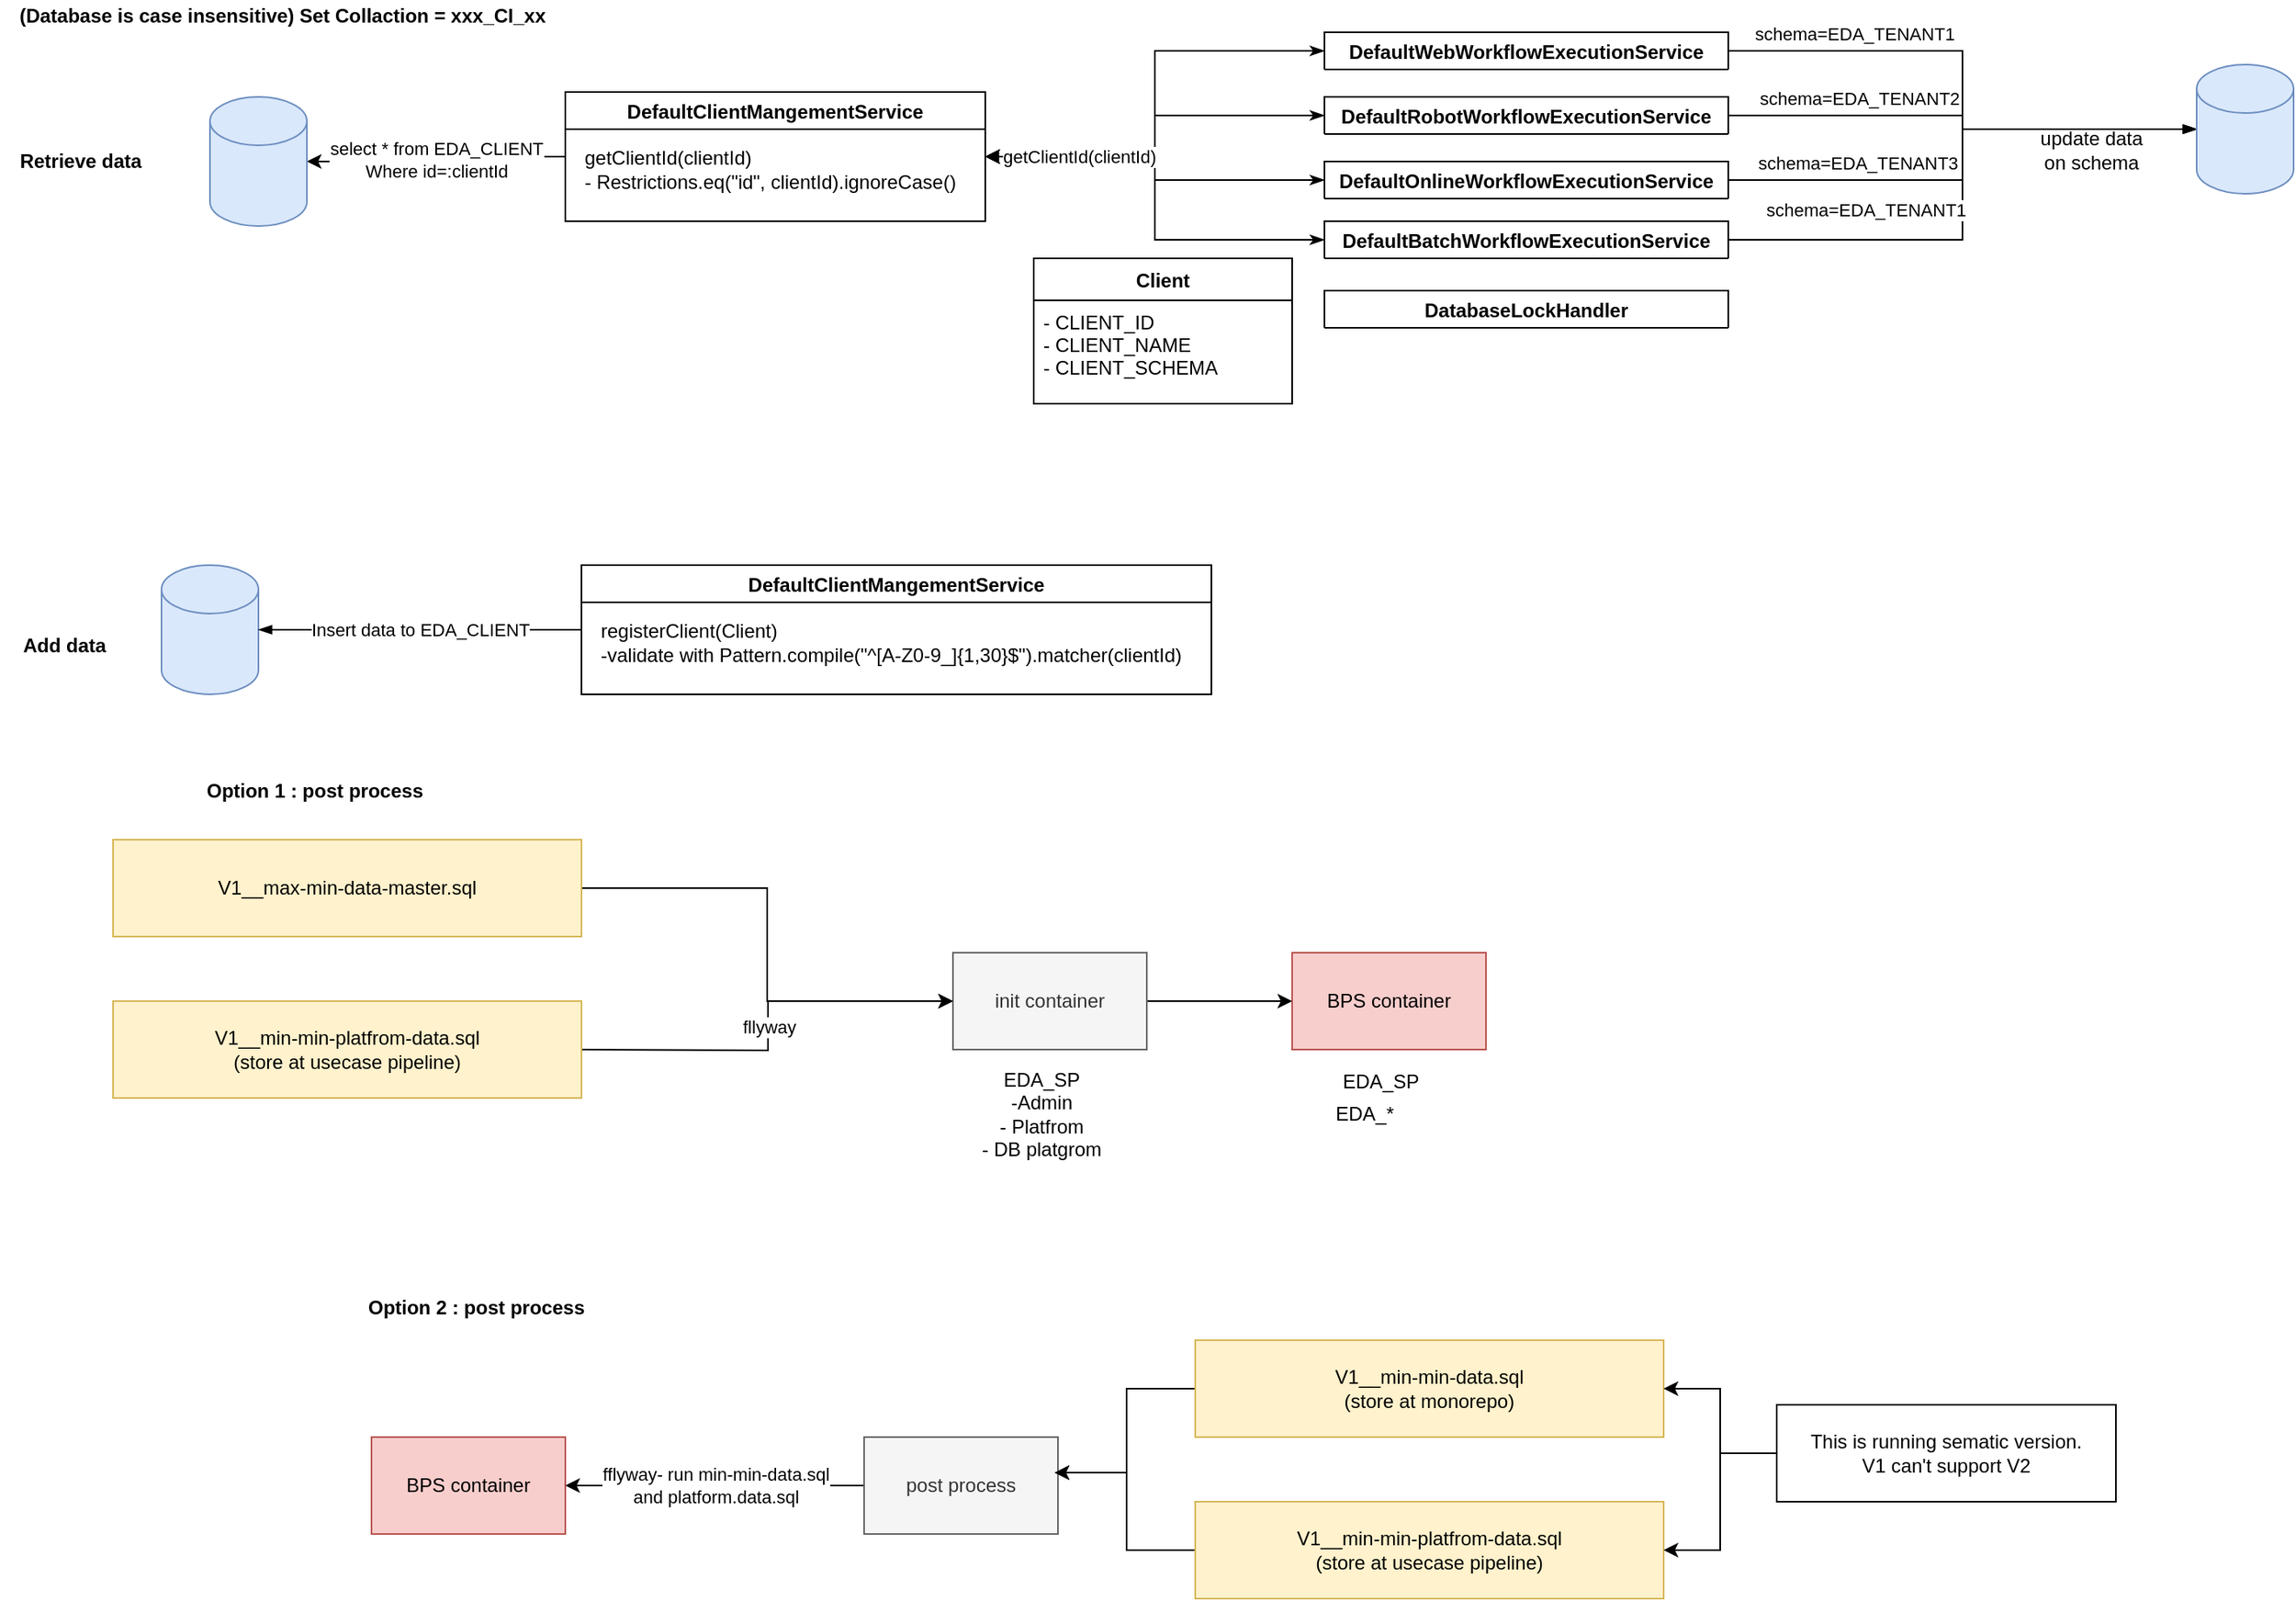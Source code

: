 <mxfile version="13.7.5" type="github">
  <diagram id="ANJNO4AaF4cMp9zb5v2P" name="Page-1">
    <mxGraphModel dx="1345" dy="802" grid="1" gridSize="10" guides="1" tooltips="1" connect="1" arrows="1" fold="1" page="1" pageScale="1" pageWidth="850" pageHeight="1100" math="0" shadow="0">
      <root>
        <mxCell id="0" />
        <mxCell id="1" parent="0" />
        <mxCell id="Gl9-vPryliiuIaGSd-P7-17" value="select * from EDA_CLIENT&lt;br&gt;Where id=:clientId" style="edgeStyle=orthogonalEdgeStyle;rounded=0;orthogonalLoop=1;jettySize=auto;html=1;entryX=1;entryY=0.5;entryDx=0;entryDy=0;entryPerimeter=0;" parent="1" source="Gl9-vPryliiuIaGSd-P7-3" target="Gl9-vPryliiuIaGSd-P7-16" edge="1">
          <mxGeometry relative="1" as="geometry" />
        </mxCell>
        <mxCell id="Gl9-vPryliiuIaGSd-P7-3" value="DefaultClientMangementService" style="swimlane;align=center;" parent="1" vertex="1">
          <mxGeometry x="390" y="77" width="260" height="80" as="geometry" />
        </mxCell>
        <mxCell id="Gl9-vPryliiuIaGSd-P7-4" value="getClientId(clientId)&lt;br&gt;- Restrictions.eq(&quot;id&quot;, clientId).ignoreCase()" style="text;html=1;align=left;verticalAlign=middle;resizable=0;points=[];autosize=1;" parent="Gl9-vPryliiuIaGSd-P7-3" vertex="1">
          <mxGeometry x="10" y="33" width="250" height="30" as="geometry" />
        </mxCell>
        <mxCell id="Gl9-vPryliiuIaGSd-P7-18" style="edgeStyle=orthogonalEdgeStyle;rounded=0;orthogonalLoop=1;jettySize=auto;html=1;entryX=1;entryY=0.5;entryDx=0;entryDy=0;endArrow=blockThin;endFill=1;startArrow=classicThin;startFill=1;" parent="1" source="Gl9-vPryliiuIaGSd-P7-6" target="Gl9-vPryliiuIaGSd-P7-3" edge="1">
          <mxGeometry relative="1" as="geometry" />
        </mxCell>
        <mxCell id="Gl9-vPryliiuIaGSd-P7-23" value="schema=EDA_TENANT1" style="edgeStyle=orthogonalEdgeStyle;rounded=0;orthogonalLoop=1;jettySize=auto;html=1;startArrow=none;startFill=0;endArrow=blockThin;endFill=1;" parent="1" source="Gl9-vPryliiuIaGSd-P7-6" target="Gl9-vPryliiuIaGSd-P7-22" edge="1">
          <mxGeometry x="-0.541" y="12" relative="1" as="geometry">
            <mxPoint y="1" as="offset" />
          </mxGeometry>
        </mxCell>
        <mxCell id="Gl9-vPryliiuIaGSd-P7-6" value="DefaultWebWorkflowExecutionService" style="swimlane;" parent="1" vertex="1" collapsed="1">
          <mxGeometry x="860" y="40" width="250" height="23" as="geometry">
            <mxRectangle x="770" y="40" width="300" height="80" as="alternateBounds" />
          </mxGeometry>
        </mxCell>
        <mxCell id="Gl9-vPryliiuIaGSd-P7-19" style="edgeStyle=orthogonalEdgeStyle;rounded=0;orthogonalLoop=1;jettySize=auto;html=1;entryX=1;entryY=0.5;entryDx=0;entryDy=0;startArrow=classicThin;startFill=1;" parent="1" source="Gl9-vPryliiuIaGSd-P7-7" target="Gl9-vPryliiuIaGSd-P7-3" edge="1">
          <mxGeometry relative="1" as="geometry" />
        </mxCell>
        <mxCell id="Gl9-vPryliiuIaGSd-P7-24" value="schema=EDA_TENANT2" style="edgeStyle=orthogonalEdgeStyle;rounded=0;orthogonalLoop=1;jettySize=auto;html=1;entryX=0;entryY=0.5;entryDx=0;entryDy=0;entryPerimeter=0;startArrow=none;startFill=0;endArrow=blockThin;endFill=1;" parent="1" source="Gl9-vPryliiuIaGSd-P7-7" target="Gl9-vPryliiuIaGSd-P7-22" edge="1">
          <mxGeometry x="-0.458" y="12" relative="1" as="geometry">
            <mxPoint y="1" as="offset" />
          </mxGeometry>
        </mxCell>
        <mxCell id="Gl9-vPryliiuIaGSd-P7-7" value="DefaultRobotWorkflowExecutionService" style="swimlane;" parent="1" vertex="1" collapsed="1">
          <mxGeometry x="860" y="80" width="250" height="23" as="geometry">
            <mxRectangle x="770" y="150" width="300" height="80" as="alternateBounds" />
          </mxGeometry>
        </mxCell>
        <mxCell id="Gl9-vPryliiuIaGSd-P7-20" style="edgeStyle=orthogonalEdgeStyle;rounded=0;orthogonalLoop=1;jettySize=auto;html=1;entryX=1;entryY=0.5;entryDx=0;entryDy=0;startArrow=classicThin;startFill=1;" parent="1" source="Gl9-vPryliiuIaGSd-P7-8" target="Gl9-vPryliiuIaGSd-P7-3" edge="1">
          <mxGeometry relative="1" as="geometry" />
        </mxCell>
        <mxCell id="Gl9-vPryliiuIaGSd-P7-25" value="schema=EDA_TENANT3" style="edgeStyle=orthogonalEdgeStyle;rounded=0;orthogonalLoop=1;jettySize=auto;html=1;entryX=0;entryY=0.5;entryDx=0;entryDy=0;entryPerimeter=0;startArrow=none;startFill=0;endArrow=blockThin;endFill=1;" parent="1" source="Gl9-vPryliiuIaGSd-P7-8" target="Gl9-vPryliiuIaGSd-P7-22" edge="1">
          <mxGeometry x="-0.026" y="65" relative="1" as="geometry">
            <mxPoint y="1" as="offset" />
          </mxGeometry>
        </mxCell>
        <mxCell id="Gl9-vPryliiuIaGSd-P7-8" value="DefaultOnlineWorkflowExecutionService" style="swimlane;" parent="1" vertex="1" collapsed="1">
          <mxGeometry x="860" y="120" width="250" height="23" as="geometry">
            <mxRectangle x="770" y="240" width="300" height="80" as="alternateBounds" />
          </mxGeometry>
        </mxCell>
        <mxCell id="Gl9-vPryliiuIaGSd-P7-21" value="getClientId(clientId)" style="edgeStyle=orthogonalEdgeStyle;rounded=0;orthogonalLoop=1;jettySize=auto;html=1;entryX=1;entryY=0.5;entryDx=0;entryDy=0;startArrow=classicThin;startFill=1;" parent="1" source="Gl9-vPryliiuIaGSd-P7-9" target="Gl9-vPryliiuIaGSd-P7-3" edge="1">
          <mxGeometry x="0.558" relative="1" as="geometry">
            <mxPoint as="offset" />
          </mxGeometry>
        </mxCell>
        <mxCell id="Gl9-vPryliiuIaGSd-P7-26" value="schema=EDA_TENANT1" style="edgeStyle=orthogonalEdgeStyle;rounded=0;orthogonalLoop=1;jettySize=auto;html=1;entryX=0;entryY=0.5;entryDx=0;entryDy=0;entryPerimeter=0;startArrow=none;startFill=0;endArrow=blockThin;endFill=1;" parent="1" source="Gl9-vPryliiuIaGSd-P7-9" target="Gl9-vPryliiuIaGSd-P7-22" edge="1">
          <mxGeometry x="-0.088" y="60" relative="1" as="geometry">
            <mxPoint as="offset" />
          </mxGeometry>
        </mxCell>
        <mxCell id="Gl9-vPryliiuIaGSd-P7-9" value="DefaultBatchWorkflowExecutionService" style="swimlane;" parent="1" vertex="1" collapsed="1">
          <mxGeometry x="860" y="157" width="250" height="23" as="geometry">
            <mxRectangle x="770" y="360" width="300" height="80" as="alternateBounds" />
          </mxGeometry>
        </mxCell>
        <mxCell id="Gl9-vPryliiuIaGSd-P7-16" value="" style="shape=cylinder3;whiteSpace=wrap;html=1;boundedLbl=1;backgroundOutline=1;size=15;align=left;fillColor=#dae8fc;strokeColor=#6c8ebf;" parent="1" vertex="1">
          <mxGeometry x="170" y="80" width="60" height="80" as="geometry" />
        </mxCell>
        <mxCell id="Gl9-vPryliiuIaGSd-P7-22" value="" style="shape=cylinder3;whiteSpace=wrap;html=1;boundedLbl=1;backgroundOutline=1;size=15;align=left;fillColor=#dae8fc;strokeColor=#6c8ebf;" parent="1" vertex="1">
          <mxGeometry x="1400" y="60" width="60" height="80" as="geometry" />
        </mxCell>
        <mxCell id="Gl9-vPryliiuIaGSd-P7-30" value="update data &lt;br&gt;on schema" style="text;html=1;strokeColor=none;fillColor=none;align=center;verticalAlign=middle;whiteSpace=wrap;rounded=0;" parent="1" vertex="1">
          <mxGeometry x="1290" y="103" width="90" height="20" as="geometry" />
        </mxCell>
        <mxCell id="Gl9-vPryliiuIaGSd-P7-32" value="(Database is case insensitive) Set Collaction = xxx_CI_xx" style="text;html=1;strokeColor=none;fillColor=none;align=center;verticalAlign=middle;whiteSpace=wrap;rounded=0;fontStyle=1" parent="1" vertex="1">
          <mxGeometry x="40" y="20" width="350" height="20" as="geometry" />
        </mxCell>
        <mxCell id="Gl9-vPryliiuIaGSd-P7-34" value="Retrieve data" style="text;html=1;strokeColor=none;fillColor=none;align=center;verticalAlign=middle;whiteSpace=wrap;rounded=0;fontStyle=1" parent="1" vertex="1">
          <mxGeometry x="50" y="110" width="80" height="20" as="geometry" />
        </mxCell>
        <mxCell id="Gl9-vPryliiuIaGSd-P7-36" value="" style="shape=cylinder3;whiteSpace=wrap;html=1;boundedLbl=1;backgroundOutline=1;size=15;align=left;fillColor=#dae8fc;strokeColor=#6c8ebf;" parent="1" vertex="1">
          <mxGeometry x="140" y="370" width="60" height="80" as="geometry" />
        </mxCell>
        <mxCell id="Gl9-vPryliiuIaGSd-P7-39" value="Insert data to EDA_CLIENT" style="edgeStyle=orthogonalEdgeStyle;rounded=0;orthogonalLoop=1;jettySize=auto;html=1;entryX=1;entryY=0.5;entryDx=0;entryDy=0;entryPerimeter=0;startArrow=none;startFill=0;endArrow=blockThin;endFill=1;" parent="1" source="Gl9-vPryliiuIaGSd-P7-37" target="Gl9-vPryliiuIaGSd-P7-36" edge="1">
          <mxGeometry relative="1" as="geometry" />
        </mxCell>
        <mxCell id="Gl9-vPryliiuIaGSd-P7-37" value="DefaultClientMangementService" style="swimlane;align=center;" parent="1" vertex="1">
          <mxGeometry x="400" y="370" width="390" height="80" as="geometry" />
        </mxCell>
        <mxCell id="Gl9-vPryliiuIaGSd-P7-38" value="registerClient(Client)&lt;br&gt;-validate with Pattern.compile(&quot;^[A-Z0-9_]{1,30}$&quot;).matcher(clientId)" style="text;html=1;align=left;verticalAlign=middle;resizable=0;points=[];autosize=1;" parent="Gl9-vPryliiuIaGSd-P7-37" vertex="1">
          <mxGeometry x="10" y="33" width="380" height="30" as="geometry" />
        </mxCell>
        <mxCell id="Gl9-vPryliiuIaGSd-P7-40" value="Add data" style="text;html=1;strokeColor=none;fillColor=none;align=center;verticalAlign=middle;whiteSpace=wrap;rounded=0;fontStyle=1" parent="1" vertex="1">
          <mxGeometry x="40" y="410" width="80" height="20" as="geometry" />
        </mxCell>
        <mxCell id="Gl9-vPryliiuIaGSd-P7-44" value="DatabaseLockHandler" style="swimlane;align=center;startSize=23;" parent="1" vertex="1" collapsed="1">
          <mxGeometry x="860" y="200" width="250" height="23" as="geometry">
            <mxRectangle x="860" y="200" width="260" height="60" as="alternateBounds" />
          </mxGeometry>
        </mxCell>
        <mxCell id="Gl9-vPryliiuIaGSd-P7-12" value="Client" style="swimlane;fontStyle=1;align=center;verticalAlign=top;childLayout=stackLayout;horizontal=1;startSize=26;horizontalStack=0;resizeParent=1;resizeParentMax=0;resizeLast=0;collapsible=1;marginBottom=0;" parent="1" vertex="1">
          <mxGeometry x="680" y="180" width="160" height="90" as="geometry">
            <mxRectangle x="680" y="180" width="70" height="26" as="alternateBounds" />
          </mxGeometry>
        </mxCell>
        <mxCell id="Gl9-vPryliiuIaGSd-P7-13" value="- CLIENT_ID&#xa;- CLIENT_NAME&#xa;- CLIENT_SCHEMA " style="text;strokeColor=none;fillColor=none;align=left;verticalAlign=top;spacingLeft=4;spacingRight=4;overflow=hidden;rotatable=0;points=[[0,0.5],[1,0.5]];portConstraint=eastwest;" parent="Gl9-vPryliiuIaGSd-P7-12" vertex="1">
          <mxGeometry y="26" width="160" height="64" as="geometry" />
        </mxCell>
        <mxCell id="DhbyaUFXzL6QqJ-XPt96-1" value="BPS container" style="rounded=0;whiteSpace=wrap;html=1;fillColor=#f8cecc;strokeColor=#b85450;" vertex="1" parent="1">
          <mxGeometry x="840" y="610" width="120" height="60" as="geometry" />
        </mxCell>
        <mxCell id="DhbyaUFXzL6QqJ-XPt96-9" style="edgeStyle=orthogonalEdgeStyle;rounded=0;orthogonalLoop=1;jettySize=auto;html=1;" edge="1" parent="1" source="DhbyaUFXzL6QqJ-XPt96-2" target="DhbyaUFXzL6QqJ-XPt96-1">
          <mxGeometry relative="1" as="geometry" />
        </mxCell>
        <mxCell id="DhbyaUFXzL6QqJ-XPt96-2" value="init container" style="rounded=0;whiteSpace=wrap;html=1;fillColor=#f5f5f5;strokeColor=#666666;fontColor=#333333;" vertex="1" parent="1">
          <mxGeometry x="630" y="610" width="120" height="60" as="geometry" />
        </mxCell>
        <mxCell id="DhbyaUFXzL6QqJ-XPt96-5" style="edgeStyle=orthogonalEdgeStyle;rounded=0;orthogonalLoop=1;jettySize=auto;html=1;entryX=0;entryY=0.5;entryDx=0;entryDy=0;" edge="1" parent="1" source="DhbyaUFXzL6QqJ-XPt96-3" target="DhbyaUFXzL6QqJ-XPt96-2">
          <mxGeometry relative="1" as="geometry" />
        </mxCell>
        <mxCell id="DhbyaUFXzL6QqJ-XPt96-3" value="V1__max-min-data-master.sql" style="rounded=0;whiteSpace=wrap;html=1;fillColor=#fff2cc;strokeColor=#d6b656;" vertex="1" parent="1">
          <mxGeometry x="110" y="540" width="290" height="60" as="geometry" />
        </mxCell>
        <mxCell id="DhbyaUFXzL6QqJ-XPt96-6" value="fllyway" style="edgeStyle=orthogonalEdgeStyle;rounded=0;orthogonalLoop=1;jettySize=auto;html=1;entryX=0;entryY=0.5;entryDx=0;entryDy=0;" edge="1" parent="1" target="DhbyaUFXzL6QqJ-XPt96-2">
          <mxGeometry relative="1" as="geometry">
            <mxPoint x="400" y="670" as="sourcePoint" />
          </mxGeometry>
        </mxCell>
        <mxCell id="DhbyaUFXzL6QqJ-XPt96-8" value="EDA_SP&lt;br&gt;-Admin&lt;br&gt;- Platfrom&lt;br&gt;- DB platgrom" style="text;html=1;strokeColor=none;fillColor=none;align=center;verticalAlign=middle;whiteSpace=wrap;rounded=0;" vertex="1" parent="1">
          <mxGeometry x="620" y="700" width="130" height="20" as="geometry" />
        </mxCell>
        <mxCell id="DhbyaUFXzL6QqJ-XPt96-10" value="EDA_SP" style="text;html=1;strokeColor=none;fillColor=none;align=center;verticalAlign=middle;whiteSpace=wrap;rounded=0;" vertex="1" parent="1">
          <mxGeometry x="840" y="680" width="110" height="20" as="geometry" />
        </mxCell>
        <mxCell id="DhbyaUFXzL6QqJ-XPt96-11" value="EDA_*" style="text;html=1;strokeColor=none;fillColor=none;align=center;verticalAlign=middle;whiteSpace=wrap;rounded=0;" vertex="1" parent="1">
          <mxGeometry x="865" y="700" width="40" height="20" as="geometry" />
        </mxCell>
        <mxCell id="DhbyaUFXzL6QqJ-XPt96-18" value="BPS container" style="rounded=0;whiteSpace=wrap;html=1;fillColor=#f8cecc;strokeColor=#b85450;" vertex="1" parent="1">
          <mxGeometry x="270" y="910" width="120" height="60" as="geometry" />
        </mxCell>
        <mxCell id="DhbyaUFXzL6QqJ-XPt96-20" value="fflyway- run min-min-data.sql &lt;br&gt;and platform.data.sql" style="edgeStyle=orthogonalEdgeStyle;rounded=0;orthogonalLoop=1;jettySize=auto;html=1;entryX=1;entryY=0.5;entryDx=0;entryDy=0;" edge="1" parent="1" source="DhbyaUFXzL6QqJ-XPt96-19" target="DhbyaUFXzL6QqJ-XPt96-18">
          <mxGeometry relative="1" as="geometry" />
        </mxCell>
        <mxCell id="DhbyaUFXzL6QqJ-XPt96-19" value="post process" style="rounded=0;whiteSpace=wrap;html=1;fillColor=#f5f5f5;strokeColor=#666666;fontColor=#333333;" vertex="1" parent="1">
          <mxGeometry x="575" y="910" width="120" height="60" as="geometry" />
        </mxCell>
        <mxCell id="DhbyaUFXzL6QqJ-XPt96-21" value="Option 1 : post process" style="text;html=1;strokeColor=none;fillColor=none;align=center;verticalAlign=middle;whiteSpace=wrap;rounded=0;fontStyle=1" vertex="1" parent="1">
          <mxGeometry x="120" y="500" width="230" height="20" as="geometry" />
        </mxCell>
        <mxCell id="DhbyaUFXzL6QqJ-XPt96-22" value="Option 2 : post process" style="text;html=1;strokeColor=none;fillColor=none;align=center;verticalAlign=middle;whiteSpace=wrap;rounded=0;fontStyle=1" vertex="1" parent="1">
          <mxGeometry x="220" y="820" width="230" height="20" as="geometry" />
        </mxCell>
        <mxCell id="DhbyaUFXzL6QqJ-XPt96-25" style="edgeStyle=orthogonalEdgeStyle;rounded=0;orthogonalLoop=1;jettySize=auto;html=1;entryX=0.983;entryY=0.367;entryDx=0;entryDy=0;entryPerimeter=0;" edge="1" parent="1" source="DhbyaUFXzL6QqJ-XPt96-23" target="DhbyaUFXzL6QqJ-XPt96-19">
          <mxGeometry relative="1" as="geometry" />
        </mxCell>
        <mxCell id="DhbyaUFXzL6QqJ-XPt96-23" value="V1__min-min-data.sql&lt;br&gt;(store at monorepo)" style="rounded=0;whiteSpace=wrap;html=1;fillColor=#fff2cc;strokeColor=#d6b656;" vertex="1" parent="1">
          <mxGeometry x="780" y="850" width="290" height="60" as="geometry" />
        </mxCell>
        <mxCell id="DhbyaUFXzL6QqJ-XPt96-26" style="edgeStyle=orthogonalEdgeStyle;rounded=0;orthogonalLoop=1;jettySize=auto;html=1;entryX=0.983;entryY=0.367;entryDx=0;entryDy=0;entryPerimeter=0;" edge="1" parent="1" source="DhbyaUFXzL6QqJ-XPt96-24" target="DhbyaUFXzL6QqJ-XPt96-19">
          <mxGeometry relative="1" as="geometry" />
        </mxCell>
        <mxCell id="DhbyaUFXzL6QqJ-XPt96-24" value="V1__min-min-platfrom-data.sql&lt;br&gt;(store at usecase pipeline)" style="rounded=0;whiteSpace=wrap;html=1;fillColor=#fff2cc;strokeColor=#d6b656;" vertex="1" parent="1">
          <mxGeometry x="780" y="950" width="290" height="60" as="geometry" />
        </mxCell>
        <mxCell id="DhbyaUFXzL6QqJ-XPt96-29" style="edgeStyle=orthogonalEdgeStyle;rounded=0;orthogonalLoop=1;jettySize=auto;html=1;" edge="1" parent="1" source="DhbyaUFXzL6QqJ-XPt96-27" target="DhbyaUFXzL6QqJ-XPt96-23">
          <mxGeometry relative="1" as="geometry" />
        </mxCell>
        <mxCell id="DhbyaUFXzL6QqJ-XPt96-30" style="edgeStyle=orthogonalEdgeStyle;rounded=0;orthogonalLoop=1;jettySize=auto;html=1;entryX=1;entryY=0.5;entryDx=0;entryDy=0;" edge="1" parent="1" source="DhbyaUFXzL6QqJ-XPt96-27" target="DhbyaUFXzL6QqJ-XPt96-24">
          <mxGeometry relative="1" as="geometry" />
        </mxCell>
        <mxCell id="DhbyaUFXzL6QqJ-XPt96-27" value="This is running sematic version.&lt;br&gt;V1 can&#39;t support V2" style="rounded=0;whiteSpace=wrap;html=1;" vertex="1" parent="1">
          <mxGeometry x="1140" y="890" width="210" height="60" as="geometry" />
        </mxCell>
        <mxCell id="DhbyaUFXzL6QqJ-XPt96-31" value="V1__min-min-platfrom-data.sql&lt;br&gt;(store at usecase pipeline)" style="rounded=0;whiteSpace=wrap;html=1;fillColor=#fff2cc;strokeColor=#d6b656;" vertex="1" parent="1">
          <mxGeometry x="110" y="640" width="290" height="60" as="geometry" />
        </mxCell>
      </root>
    </mxGraphModel>
  </diagram>
</mxfile>
